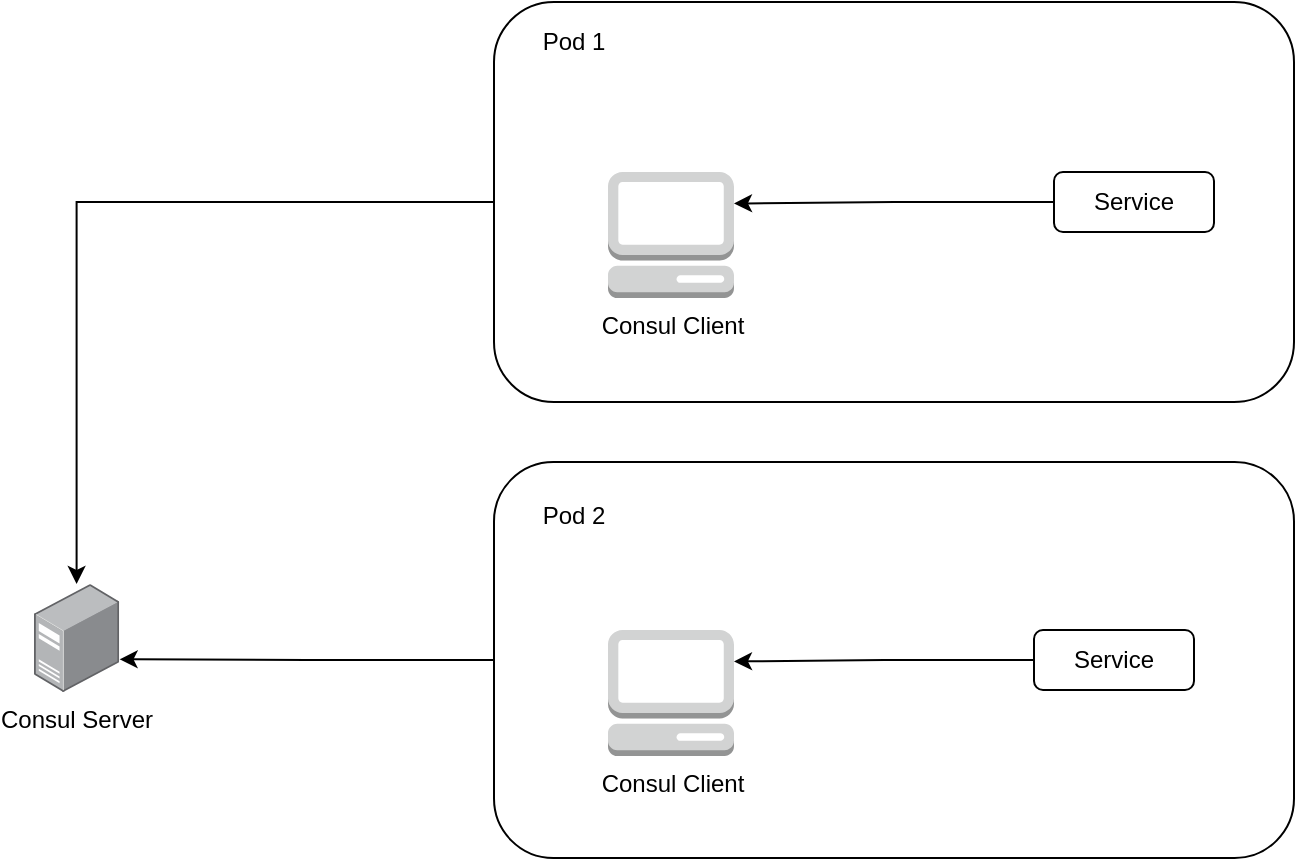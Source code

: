 <mxfile version="20.5.3" type="github">
  <diagram id="2s6J8iNtEsx2Wpw-sGra" name="Page-1">
    <mxGraphModel dx="868" dy="460" grid="1" gridSize="10" guides="1" tooltips="1" connect="1" arrows="1" fold="1" page="1" pageScale="1" pageWidth="1100" pageHeight="850" math="0" shadow="0">
      <root>
        <mxCell id="0" />
        <mxCell id="1" parent="0" />
        <mxCell id="VsCH20qZ2riGvABkS1xP-2" value="Consul Server" style="points=[];aspect=fixed;html=1;align=center;shadow=0;dashed=0;image;image=img/lib/allied_telesis/computer_and_terminals/Server_Desktop.svg;" parent="1" vertex="1">
          <mxGeometry x="50" y="311" width="42.6" height="54" as="geometry" />
        </mxCell>
        <mxCell id="VsCH20qZ2riGvABkS1xP-7" value="" style="edgeStyle=orthogonalEdgeStyle;rounded=0;orthogonalLoop=1;jettySize=auto;html=1;exitX=0;exitY=0.5;exitDx=0;exitDy=0;" parent="1" source="VsCH20qZ2riGvABkS1xP-21" target="VsCH20qZ2riGvABkS1xP-2" edge="1">
          <mxGeometry relative="1" as="geometry">
            <mxPoint x="300" y="151.5" as="targetPoint" />
          </mxGeometry>
        </mxCell>
        <mxCell id="VsCH20qZ2riGvABkS1xP-20" style="edgeStyle=orthogonalEdgeStyle;rounded=0;orthogonalLoop=1;jettySize=auto;html=1;entryX=1.005;entryY=0.697;entryDx=0;entryDy=0;entryPerimeter=0;exitX=0;exitY=0.5;exitDx=0;exitDy=0;" parent="1" source="VsCH20qZ2riGvABkS1xP-22" target="VsCH20qZ2riGvABkS1xP-2" edge="1">
          <mxGeometry relative="1" as="geometry">
            <mxPoint x="300" y="378" as="sourcePoint" />
          </mxGeometry>
        </mxCell>
        <mxCell id="VsCH20qZ2riGvABkS1xP-25" value="" style="group" parent="1" vertex="1" connectable="0">
          <mxGeometry x="280" y="250" width="400" height="198" as="geometry" />
        </mxCell>
        <mxCell id="VsCH20qZ2riGvABkS1xP-22" value="" style="rounded=1;whiteSpace=wrap;html=1;align=left;movable=1;resizable=1;rotatable=1;deletable=1;editable=1;connectable=1;" parent="VsCH20qZ2riGvABkS1xP-25" vertex="1">
          <mxGeometry width="400" height="198" as="geometry" />
        </mxCell>
        <mxCell id="VsCH20qZ2riGvABkS1xP-4" value="Consul Client" style="outlineConnect=0;dashed=0;verticalLabelPosition=bottom;verticalAlign=top;align=center;html=1;shape=mxgraph.aws3.management_console;fillColor=#D2D3D3;gradientColor=none;movable=1;resizable=1;rotatable=1;deletable=1;editable=1;connectable=1;" parent="VsCH20qZ2riGvABkS1xP-25" vertex="1">
          <mxGeometry x="57" y="84" width="63" height="63" as="geometry" />
        </mxCell>
        <mxCell id="VsCH20qZ2riGvABkS1xP-15" style="edgeStyle=orthogonalEdgeStyle;rounded=0;orthogonalLoop=1;jettySize=auto;html=1;exitX=0;exitY=0.5;exitDx=0;exitDy=0;entryX=1;entryY=0.25;entryDx=0;entryDy=0;entryPerimeter=0;movable=1;resizable=1;rotatable=1;deletable=1;editable=1;connectable=1;" parent="VsCH20qZ2riGvABkS1xP-25" source="VsCH20qZ2riGvABkS1xP-12" target="VsCH20qZ2riGvABkS1xP-4" edge="1">
          <mxGeometry relative="1" as="geometry" />
        </mxCell>
        <mxCell id="VsCH20qZ2riGvABkS1xP-12" value="Service" style="rounded=1;whiteSpace=wrap;html=1;movable=1;resizable=1;rotatable=1;deletable=1;editable=1;connectable=1;" parent="VsCH20qZ2riGvABkS1xP-25" vertex="1">
          <mxGeometry x="270" y="84" width="80" height="30" as="geometry" />
        </mxCell>
        <mxCell id="VsCH20qZ2riGvABkS1xP-24" value="Pod 2" style="text;html=1;strokeColor=none;fillColor=none;align=center;verticalAlign=middle;whiteSpace=wrap;rounded=0;movable=0;resizable=0;rotatable=0;deletable=0;editable=0;connectable=0;" parent="VsCH20qZ2riGvABkS1xP-25" vertex="1">
          <mxGeometry x="10" y="12" width="60" height="30" as="geometry" />
        </mxCell>
        <mxCell id="VsCH20qZ2riGvABkS1xP-26" value="" style="group" parent="1" vertex="1" connectable="0">
          <mxGeometry x="280" y="20" width="400" height="200" as="geometry" />
        </mxCell>
        <mxCell id="VsCH20qZ2riGvABkS1xP-21" value="" style="rounded=1;whiteSpace=wrap;html=1;align=left;" parent="VsCH20qZ2riGvABkS1xP-26" vertex="1">
          <mxGeometry width="400" height="200" as="geometry" />
        </mxCell>
        <mxCell id="VsCH20qZ2riGvABkS1xP-3" value="Consul Client" style="outlineConnect=0;dashed=0;verticalLabelPosition=bottom;verticalAlign=top;align=center;html=1;shape=mxgraph.aws3.management_console;fillColor=#D2D3D3;gradientColor=none;" parent="VsCH20qZ2riGvABkS1xP-26" vertex="1">
          <mxGeometry x="57" y="85" width="63" height="63" as="geometry" />
        </mxCell>
        <mxCell id="VsCH20qZ2riGvABkS1xP-10" style="edgeStyle=orthogonalEdgeStyle;rounded=0;orthogonalLoop=1;jettySize=auto;html=1;exitX=0;exitY=0.5;exitDx=0;exitDy=0;entryX=1;entryY=0.25;entryDx=0;entryDy=0;entryPerimeter=0;" parent="VsCH20qZ2riGvABkS1xP-26" source="VsCH20qZ2riGvABkS1xP-5" target="VsCH20qZ2riGvABkS1xP-3" edge="1">
          <mxGeometry relative="1" as="geometry" />
        </mxCell>
        <mxCell id="VsCH20qZ2riGvABkS1xP-5" value="Service" style="rounded=1;whiteSpace=wrap;html=1;" parent="VsCH20qZ2riGvABkS1xP-26" vertex="1">
          <mxGeometry x="280" y="85" width="80" height="30" as="geometry" />
        </mxCell>
        <mxCell id="VsCH20qZ2riGvABkS1xP-23" value="Pod 1" style="text;html=1;strokeColor=none;fillColor=none;align=center;verticalAlign=middle;whiteSpace=wrap;rounded=0;" parent="VsCH20qZ2riGvABkS1xP-26" vertex="1">
          <mxGeometry x="10" y="5" width="60" height="30" as="geometry" />
        </mxCell>
      </root>
    </mxGraphModel>
  </diagram>
</mxfile>
